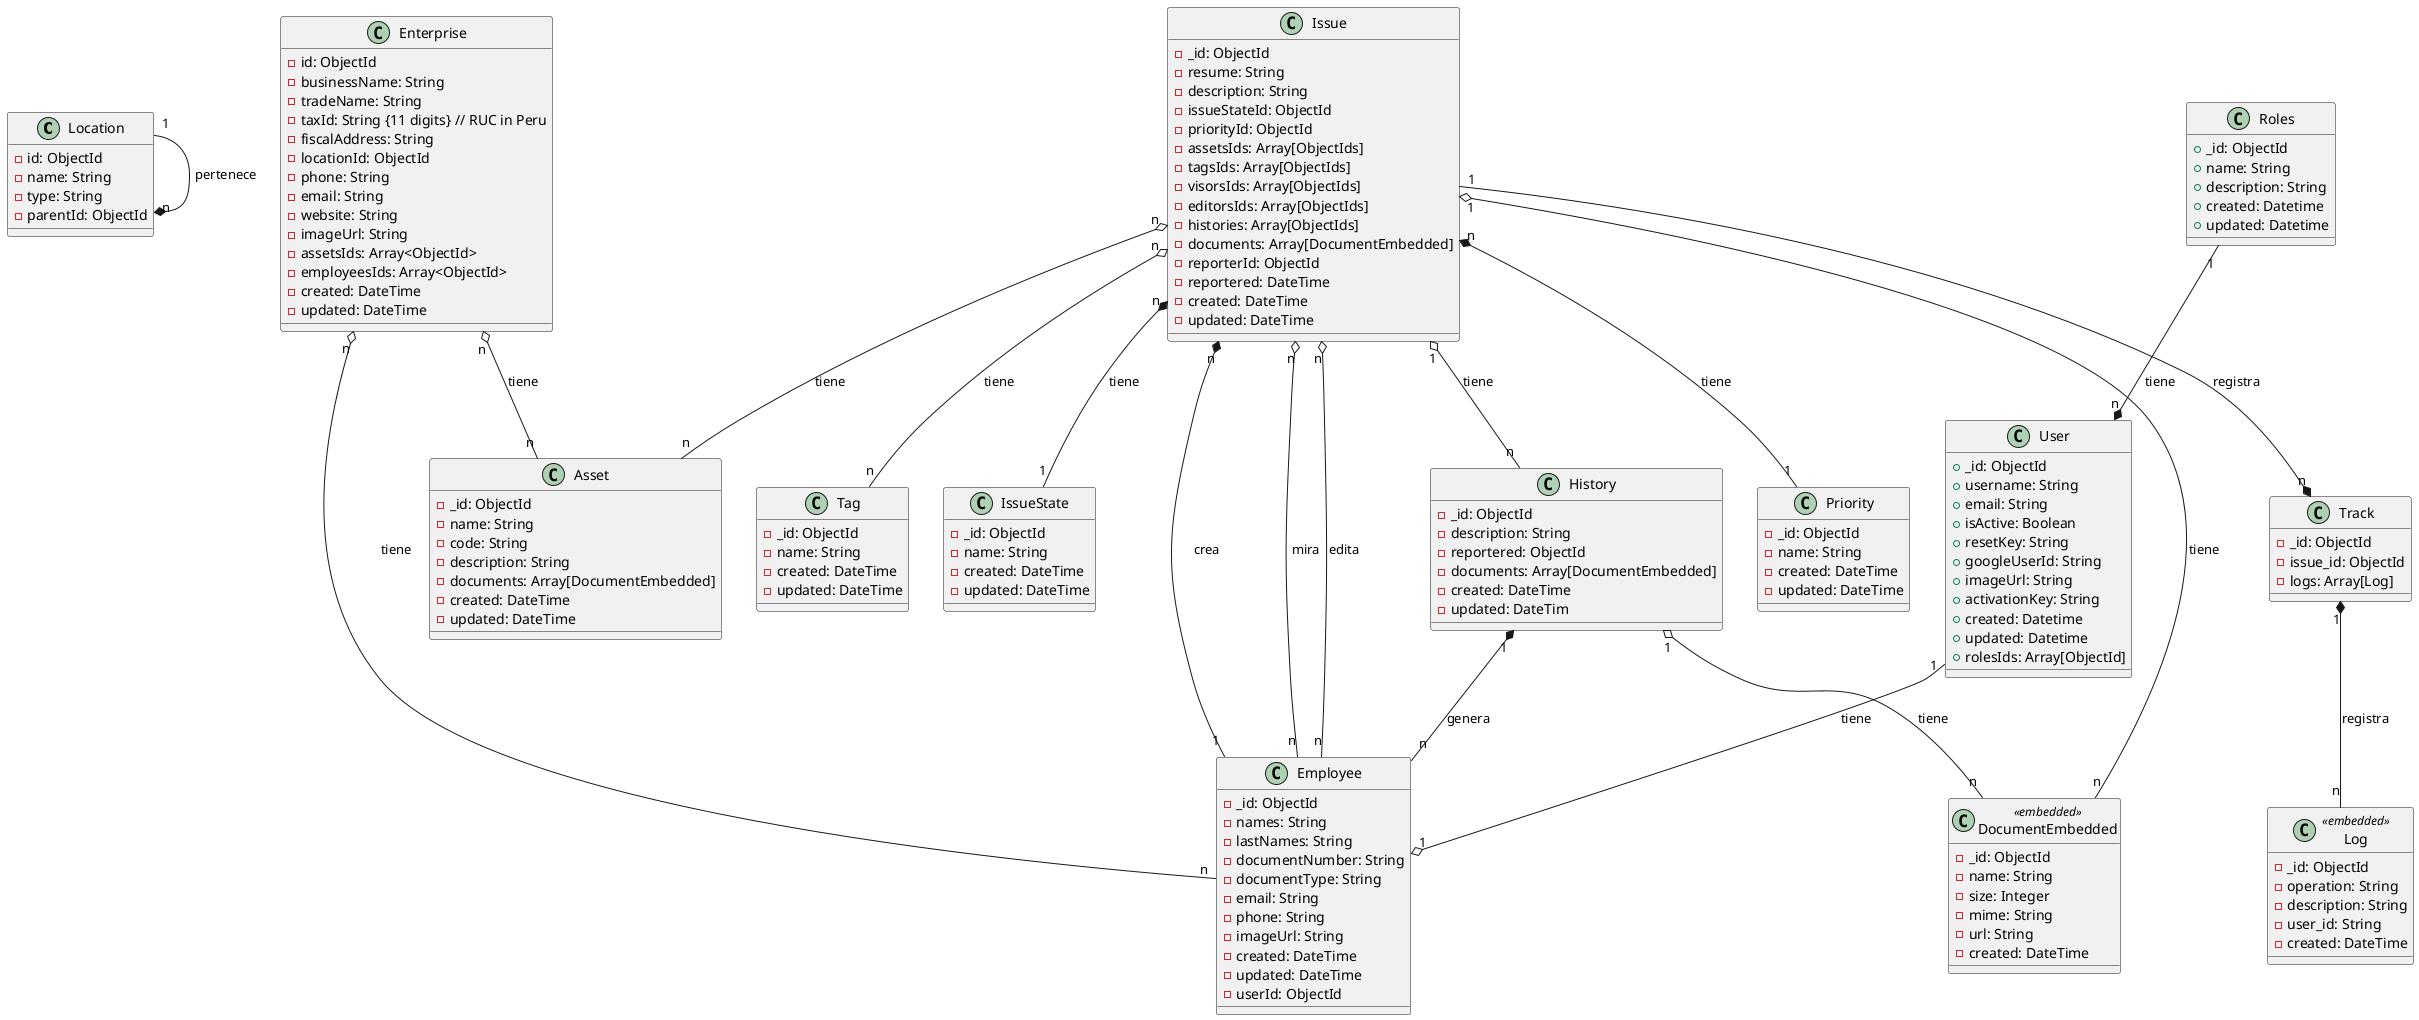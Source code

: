 @startuml


class Location {
  - id: ObjectId
  - name: String
  - type: String
  - parentId: ObjectId
}

Location "1" --* "n" Location : pertenece

class Enterprise {
  - id: ObjectId
  - businessName: String
  - tradeName: String
  - taxId: String {11 digits} // RUC in Peru
  - fiscalAddress: String
  - locationId: ObjectId
  - phone: String
  - email: String
  - website: String
  - imageUrl: String
  - assetsIds: Array<ObjectId>
  - employeesIds: Array<ObjectId>
  - created: DateTime
  - updated: DateTime
}

class Employee {
  - _id: ObjectId
  - names: String
  - lastNames: String
  - documentNumber: String
  - documentType: String
  - email: String
  - phone: String
  - imageUrl: String
  - created: DateTime
  - updated: DateTime
  - userId: ObjectId
}

class Priority {
  - _id: ObjectId
  - name: String
  - created: DateTime
  - updated: DateTime
}

class Asset {
  - _id: ObjectId
  - name: String
  - code: String
  - description: String
  - documents: Array[DocumentEmbedded]
  - created: DateTime
  - updated: DateTime
}

class Tag{
  - _id: ObjectId
  - name: String
  - created: DateTime
  - updated: DateTime
}

class IssueState {
  - _id: ObjectId
  - name: String
  - created: DateTime
  - updated: DateTime
}

class Issue {
  - _id: ObjectId
  - resume: String
  - description: String
  - issueStateId: ObjectId
  - priorityId: ObjectId
  - assetsIds: Array[ObjectIds]
  - tagsIds: Array[ObjectIds]
  - visorsIds: Array[ObjectIds]
  - editorsIds: Array[ObjectIds]
  - histories: Array[ObjectIds]
  - documents: Array[DocumentEmbedded]
  - reporterId: ObjectId
  - reportered: DateTime
  - created: DateTime
  - updated: DateTime
}

class History {
  - _id: ObjectId
  - description: String
  - reportered: ObjectId
  - documents: Array[DocumentEmbedded]
  - created: DateTime
  - updated: DateTim
}

class DocumentEmbedded <<embedded>>{
  - _id: ObjectId
  - name: String
  - size: Integer
  - mime: String
  - url: String
  - created: DateTime
}

class Track {
  - _id: ObjectId
  - issue_id: ObjectId
  - logs: Array[Log]
}

class Log <<embedded>>{
  - _id: ObjectId
  - operation: String
  - description: String
  - user_id: String
  - created: DateTime
}

class User {
  + _id: ObjectId
  + username: String
  + email: String
  + isActive: Boolean
  + resetKey: String
  + googleUserId: String
  + imageUrl: String
  + activationKey: String
  + created: Datetime
  + updated: Datetime
  + rolesIds: Array[ObjectId]
}

class Roles {
  + _id: ObjectId
  + name: String
  + description: String
  + created: Datetime
  + updated: Datetime
}

Enterprise "n" o-- "n" Asset : tiene
Enterprise "n" o-- "n" Employee : tiene
Issue "n" *-- "1" Employee : crea
Issue "n" o-- "n" Employee : mira
Issue "n" o-- "n" Employee : edita
Issue "n" *-- "1" IssueState : tiene
Issue "n" *-- "1" Priority : tiene
Issue "n" o-- "n" Asset : tiene
Issue "n" o-- "n" Tag : tiene
Issue "1" o-- "n" History : tiene
Issue "1" o-- "n" DocumentEmbedded : tiene
History "1" o-- "n" DocumentEmbedded : tiene
History "1" *-- "n" Employee : genera
Track "1" *-- "n" Log : registra
Issue "1" --* "n" Track : registra
Roles "1" --* "n" User : tiene
User "1" --o "1" Employee : tiene

@enduml